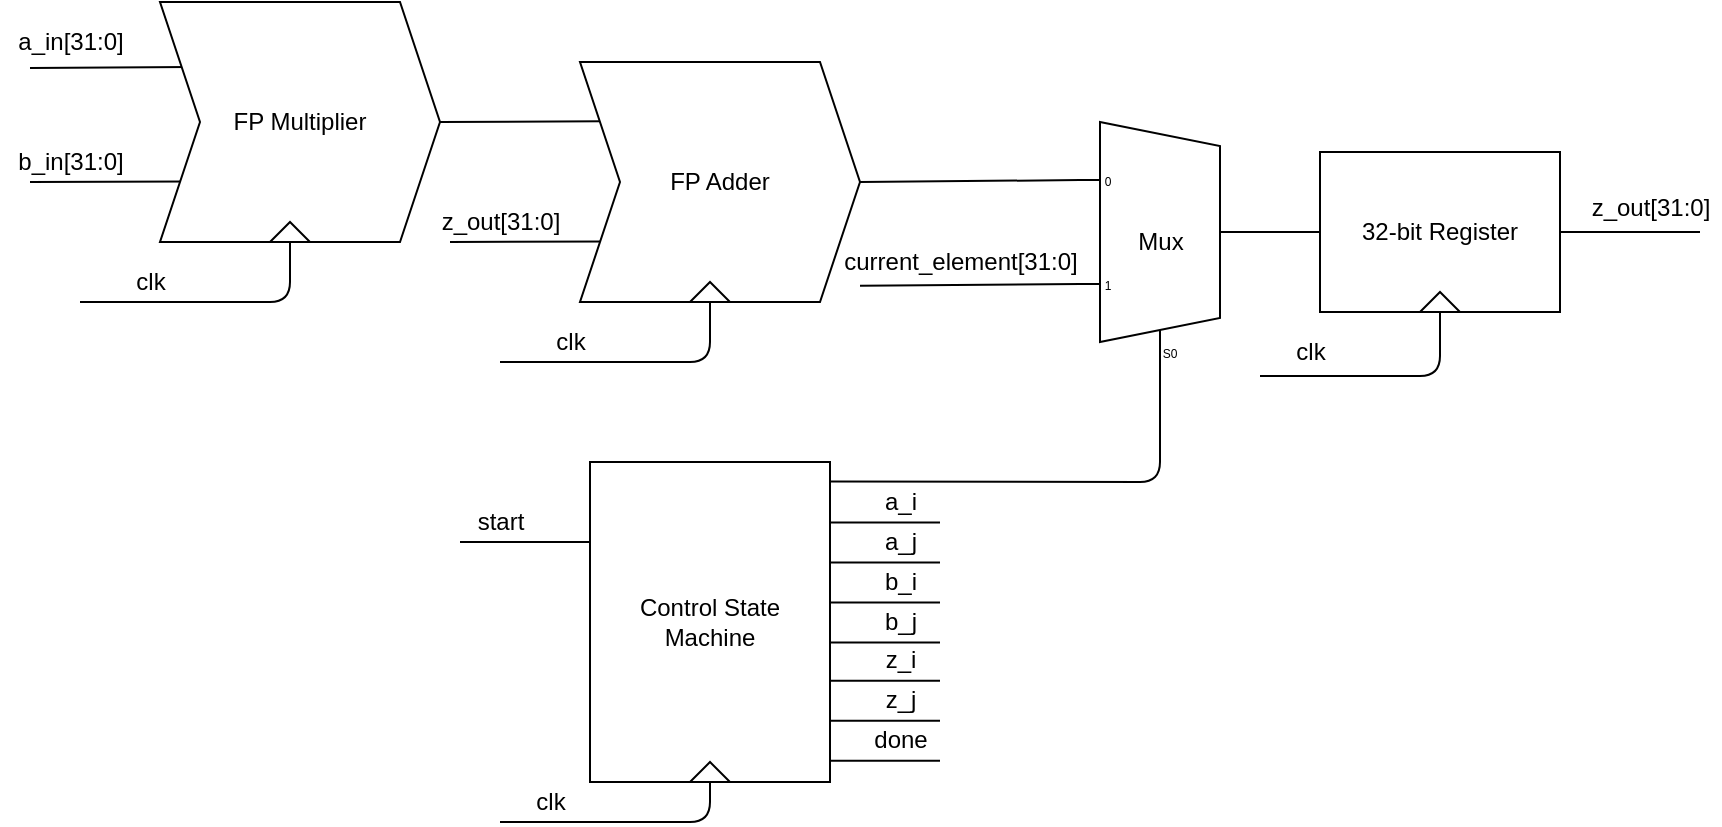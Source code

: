 <mxfile version="14.2.9" type="device"><diagram id="-G04vJpm4-7-Hg5ub_Df" name="Page-1"><mxGraphModel dx="2071" dy="622" grid="1" gridSize="10" guides="1" tooltips="1" connect="1" arrows="1" fold="1" page="1" pageScale="1" pageWidth="850" pageHeight="1100" math="0" shadow="0"><root><mxCell id="0"/><mxCell id="1" parent="0"/><mxCell id="4QA7470TJxLicfue6Tyk-1" value="32-bit Register" style="rounded=0;whiteSpace=wrap;html=1;" parent="1" vertex="1"><mxGeometry x="-90" y="395" width="120" height="80" as="geometry"/></mxCell><mxCell id="4QA7470TJxLicfue6Tyk-6" value="" style="endArrow=none;html=1;entryX=0;entryY=0.25;entryDx=0;entryDy=0;" parent="1" edge="1"><mxGeometry width="50" height="50" relative="1" as="geometry"><mxPoint x="-735" y="353" as="sourcePoint"/><mxPoint x="-655" y="352.5" as="targetPoint"/></mxGeometry></mxCell><mxCell id="4QA7470TJxLicfue6Tyk-7" value="a_in[31:0]" style="text;html=1;align=center;verticalAlign=middle;resizable=0;points=[];autosize=1;" parent="1" vertex="1"><mxGeometry x="-750" y="330" width="70" height="20" as="geometry"/></mxCell><mxCell id="4QA7470TJxLicfue6Tyk-8" value="b_in[31:0]" style="text;html=1;align=center;verticalAlign=middle;resizable=0;points=[];autosize=1;" parent="1" vertex="1"><mxGeometry x="-750" y="390" width="70" height="20" as="geometry"/></mxCell><mxCell id="4QA7470TJxLicfue6Tyk-9" value="" style="endArrow=none;html=1;entryX=-0.007;entryY=0.381;entryDx=0;entryDy=0;entryPerimeter=0;" parent="1" edge="1"><mxGeometry width="50" height="50" relative="1" as="geometry"><mxPoint x="-735" y="410" as="sourcePoint"/><mxPoint x="-655.84" y="409.77" as="targetPoint"/></mxGeometry></mxCell><mxCell id="4QA7470TJxLicfue6Tyk-16" value="FP Multiplier" style="shape=step;perimeter=stepPerimeter;whiteSpace=wrap;html=1;fixedSize=1;" parent="1" vertex="1"><mxGeometry x="-670" y="320" width="140" height="120" as="geometry"/></mxCell><mxCell id="4QA7470TJxLicfue6Tyk-17" value="" style="triangle;whiteSpace=wrap;html=1;rotation=-90;" parent="1" vertex="1"><mxGeometry x="-610" y="425" width="10" height="20" as="geometry"/></mxCell><mxCell id="4QA7470TJxLicfue6Tyk-18" value="" style="endArrow=none;html=1;exitX=0;exitY=0.5;exitDx=0;exitDy=0;" parent="1" source="4QA7470TJxLicfue6Tyk-17" edge="1"><mxGeometry width="50" height="50" relative="1" as="geometry"><mxPoint x="-570" y="380" as="sourcePoint"/><mxPoint x="-710" y="470" as="targetPoint"/><Array as="points"><mxPoint x="-605" y="470"/></Array></mxGeometry></mxCell><mxCell id="4QA7470TJxLicfue6Tyk-19" value="clk" style="text;html=1;align=center;verticalAlign=middle;resizable=0;points=[];autosize=1;" parent="1" vertex="1"><mxGeometry x="-690" y="450" width="30" height="20" as="geometry"/></mxCell><mxCell id="4QA7470TJxLicfue6Tyk-20" value="" style="endArrow=none;html=1;entryX=0;entryY=0.25;entryDx=0;entryDy=0;exitX=1;exitY=0.5;exitDx=0;exitDy=0;" parent="1" source="4QA7470TJxLicfue6Tyk-16" edge="1"><mxGeometry width="50" height="50" relative="1" as="geometry"><mxPoint x="-505" y="380" as="sourcePoint"/><mxPoint x="-425" y="379.5" as="targetPoint"/></mxGeometry></mxCell><mxCell id="4QA7470TJxLicfue6Tyk-22" value="z_out[31:0]" style="text;html=1;align=center;verticalAlign=middle;resizable=0;points=[];autosize=1;" parent="1" vertex="1"><mxGeometry x="-535" y="420" width="70" height="20" as="geometry"/></mxCell><mxCell id="4QA7470TJxLicfue6Tyk-23" value="" style="endArrow=none;html=1;entryX=-0.007;entryY=0.381;entryDx=0;entryDy=0;entryPerimeter=0;" parent="1" edge="1"><mxGeometry width="50" height="50" relative="1" as="geometry"><mxPoint x="-525" y="440" as="sourcePoint"/><mxPoint x="-445.84" y="439.77" as="targetPoint"/></mxGeometry></mxCell><mxCell id="4QA7470TJxLicfue6Tyk-24" value="FP Adder" style="shape=step;perimeter=stepPerimeter;whiteSpace=wrap;html=1;fixedSize=1;" parent="1" vertex="1"><mxGeometry x="-460" y="350" width="140" height="120" as="geometry"/></mxCell><mxCell id="4QA7470TJxLicfue6Tyk-25" value="" style="triangle;whiteSpace=wrap;html=1;rotation=-90;" parent="1" vertex="1"><mxGeometry x="-400" y="455" width="10" height="20" as="geometry"/></mxCell><mxCell id="4QA7470TJxLicfue6Tyk-26" value="" style="endArrow=none;html=1;exitX=0;exitY=0.5;exitDx=0;exitDy=0;" parent="1" source="4QA7470TJxLicfue6Tyk-25" edge="1"><mxGeometry width="50" height="50" relative="1" as="geometry"><mxPoint x="-360" y="410" as="sourcePoint"/><mxPoint x="-500" y="500" as="targetPoint"/><Array as="points"><mxPoint x="-395" y="500"/></Array></mxGeometry></mxCell><mxCell id="4QA7470TJxLicfue6Tyk-27" value="clk" style="text;html=1;align=center;verticalAlign=middle;resizable=0;points=[];autosize=1;" parent="1" vertex="1"><mxGeometry x="-480" y="480" width="30" height="20" as="geometry"/></mxCell><mxCell id="4QA7470TJxLicfue6Tyk-35" value="" style="triangle;whiteSpace=wrap;html=1;rotation=-90;" parent="1" vertex="1"><mxGeometry x="-35" y="460" width="10" height="20" as="geometry"/></mxCell><mxCell id="4QA7470TJxLicfue6Tyk-36" value="" style="endArrow=none;html=1;exitX=0;exitY=0.5;exitDx=0;exitDy=0;" parent="1" source="4QA7470TJxLicfue6Tyk-35" edge="1"><mxGeometry width="50" height="50" relative="1" as="geometry"><mxPoint x="-35" y="475" as="sourcePoint"/><mxPoint x="-120" y="507" as="targetPoint"/><Array as="points"><mxPoint x="-30" y="507"/></Array></mxGeometry></mxCell><mxCell id="4QA7470TJxLicfue6Tyk-37" value="clk" style="text;html=1;align=center;verticalAlign=middle;resizable=0;points=[];autosize=1;" parent="1" vertex="1"><mxGeometry x="-110" y="485" width="30" height="20" as="geometry"/></mxCell><mxCell id="4QA7470TJxLicfue6Tyk-43" value="" style="endArrow=none;html=1;entryX=1;entryY=0.5;entryDx=0;entryDy=0;" parent="1" target="4QA7470TJxLicfue6Tyk-1" edge="1"><mxGeometry width="50" height="50" relative="1" as="geometry"><mxPoint x="100" y="435" as="sourcePoint"/><mxPoint x="-80" y="445" as="targetPoint"/></mxGeometry></mxCell><mxCell id="4QA7470TJxLicfue6Tyk-45" value="Control State Machine" style="rounded=0;whiteSpace=wrap;html=1;" parent="1" vertex="1"><mxGeometry x="-455" y="550" width="120" height="160" as="geometry"/></mxCell><mxCell id="4QA7470TJxLicfue6Tyk-46" value="" style="triangle;whiteSpace=wrap;html=1;rotation=-90;" parent="1" vertex="1"><mxGeometry x="-400" y="695" width="10" height="20" as="geometry"/></mxCell><mxCell id="4QA7470TJxLicfue6Tyk-47" value="" style="endArrow=none;html=1;exitX=0;exitY=0.5;exitDx=0;exitDy=0;" parent="1" source="4QA7470TJxLicfue6Tyk-46" edge="1"><mxGeometry width="50" height="50" relative="1" as="geometry"><mxPoint x="-360" y="630" as="sourcePoint"/><mxPoint x="-500" y="730" as="targetPoint"/><Array as="points"><mxPoint x="-395" y="730"/></Array></mxGeometry></mxCell><mxCell id="4QA7470TJxLicfue6Tyk-48" value="clk" style="text;html=1;align=center;verticalAlign=middle;resizable=0;points=[];autosize=1;" parent="1" vertex="1"><mxGeometry x="-490" y="710" width="30" height="20" as="geometry"/></mxCell><mxCell id="4QA7470TJxLicfue6Tyk-49" value="" style="endArrow=none;html=1;entryX=1;entryY=0.25;entryDx=0;entryDy=0;" parent="1" edge="1"><mxGeometry width="50" height="50" relative="1" as="geometry"><mxPoint x="-280" y="580.21" as="sourcePoint"/><mxPoint x="-335" y="580.21" as="targetPoint"/></mxGeometry></mxCell><mxCell id="4QA7470TJxLicfue6Tyk-50" value="" style="endArrow=none;html=1;entryX=1;entryY=0.5;entryDx=0;entryDy=0;" parent="1" edge="1"><mxGeometry width="50" height="50" relative="1" as="geometry"><mxPoint x="-280" y="600.21" as="sourcePoint"/><mxPoint x="-335" y="600.21" as="targetPoint"/></mxGeometry></mxCell><mxCell id="4QA7470TJxLicfue6Tyk-53" value="a_i" style="text;html=1;align=center;verticalAlign=middle;resizable=0;points=[];autosize=1;" parent="1" vertex="1"><mxGeometry x="-315" y="560.21" width="30" height="20" as="geometry"/></mxCell><mxCell id="4QA7470TJxLicfue6Tyk-54" value="a_j" style="text;html=1;align=center;verticalAlign=middle;resizable=0;points=[];autosize=1;" parent="1" vertex="1"><mxGeometry x="-315" y="580.21" width="30" height="20" as="geometry"/></mxCell><mxCell id="4QA7470TJxLicfue6Tyk-55" value="" style="endArrow=none;html=1;entryX=1;entryY=0.25;entryDx=0;entryDy=0;" parent="1" edge="1"><mxGeometry width="50" height="50" relative="1" as="geometry"><mxPoint x="-280" y="620.21" as="sourcePoint"/><mxPoint x="-335" y="620.21" as="targetPoint"/></mxGeometry></mxCell><mxCell id="4QA7470TJxLicfue6Tyk-56" value="" style="endArrow=none;html=1;entryX=1;entryY=0.5;entryDx=0;entryDy=0;" parent="1" edge="1"><mxGeometry width="50" height="50" relative="1" as="geometry"><mxPoint x="-280" y="640.21" as="sourcePoint"/><mxPoint x="-335" y="640.21" as="targetPoint"/></mxGeometry></mxCell><mxCell id="4QA7470TJxLicfue6Tyk-57" value="b_i" style="text;html=1;align=center;verticalAlign=middle;resizable=0;points=[];autosize=1;" parent="1" vertex="1"><mxGeometry x="-315" y="600.21" width="30" height="20" as="geometry"/></mxCell><mxCell id="4QA7470TJxLicfue6Tyk-58" value="b_j" style="text;html=1;align=center;verticalAlign=middle;resizable=0;points=[];autosize=1;" parent="1" vertex="1"><mxGeometry x="-315" y="620.21" width="30" height="20" as="geometry"/></mxCell><mxCell id="4QA7470TJxLicfue6Tyk-59" value="" style="endArrow=none;html=1;entryX=1;entryY=0.5;entryDx=0;entryDy=0;" parent="1" edge="1"><mxGeometry width="50" height="50" relative="1" as="geometry"><mxPoint x="-280" y="659.38" as="sourcePoint"/><mxPoint x="-335" y="659.38" as="targetPoint"/></mxGeometry></mxCell><mxCell id="4QA7470TJxLicfue6Tyk-60" value="" style="endArrow=none;html=1;entryX=1;entryY=0.25;entryDx=0;entryDy=0;" parent="1" edge="1"><mxGeometry width="50" height="50" relative="1" as="geometry"><mxPoint x="-280" y="679.38" as="sourcePoint"/><mxPoint x="-335" y="679.38" as="targetPoint"/></mxGeometry></mxCell><mxCell id="4QA7470TJxLicfue6Tyk-61" value="" style="endArrow=none;html=1;entryX=1;entryY=0.5;entryDx=0;entryDy=0;" parent="1" edge="1"><mxGeometry width="50" height="50" relative="1" as="geometry"><mxPoint x="-280" y="699.38" as="sourcePoint"/><mxPoint x="-335" y="699.38" as="targetPoint"/></mxGeometry></mxCell><mxCell id="4QA7470TJxLicfue6Tyk-62" value="z_j" style="text;html=1;align=center;verticalAlign=middle;resizable=0;points=[];autosize=1;" parent="1" vertex="1"><mxGeometry x="-315" y="659.38" width="30" height="20" as="geometry"/></mxCell><mxCell id="4QA7470TJxLicfue6Tyk-63" value="done" style="text;html=1;align=center;verticalAlign=middle;resizable=0;points=[];autosize=1;" parent="1" vertex="1"><mxGeometry x="-320" y="679.38" width="40" height="20" as="geometry"/></mxCell><mxCell id="4QA7470TJxLicfue6Tyk-64" value="z_i" style="text;html=1;align=center;verticalAlign=middle;resizable=0;points=[];autosize=1;" parent="1" vertex="1"><mxGeometry x="-315" y="639.38" width="30" height="20" as="geometry"/></mxCell><mxCell id="4QA7470TJxLicfue6Tyk-65" value="" style="endArrow=none;html=1;entryX=0;entryY=0.25;entryDx=0;entryDy=0;" parent="1" target="4QA7470TJxLicfue6Tyk-45" edge="1"><mxGeometry width="50" height="50" relative="1" as="geometry"><mxPoint x="-520" y="590" as="sourcePoint"/><mxPoint x="-370" y="760" as="targetPoint"/></mxGeometry></mxCell><mxCell id="4QA7470TJxLicfue6Tyk-66" value="start" style="text;html=1;align=center;verticalAlign=middle;resizable=0;points=[];autosize=1;" parent="1" vertex="1"><mxGeometry x="-520" y="570" width="40" height="20" as="geometry"/></mxCell><mxCell id="vJI7nTXoTl1Xapy-Me18-2" value="Mux" style="shadow=0;dashed=0;align=center;html=1;strokeWidth=1;shape=mxgraph.electrical.abstract.mux2;" vertex="1" parent="1"><mxGeometry x="-210" y="380" width="80" height="120" as="geometry"/></mxCell><mxCell id="vJI7nTXoTl1Xapy-Me18-4" value="" style="endArrow=none;html=1;entryX=0;entryY=0.5;entryDx=0;entryDy=0;exitX=1;exitY=0.5;exitDx=0;exitDy=-5;exitPerimeter=0;" edge="1" parent="1" source="vJI7nTXoTl1Xapy-Me18-2" target="4QA7470TJxLicfue6Tyk-1"><mxGeometry width="50" height="50" relative="1" as="geometry"><mxPoint x="-120" y="420" as="sourcePoint"/><mxPoint x="-80" y="310" as="targetPoint"/></mxGeometry></mxCell><mxCell id="vJI7nTXoTl1Xapy-Me18-6" value="" style="endArrow=none;html=1;entryX=0;entryY=0.217;entryDx=0;entryDy=3;exitX=1;exitY=0.5;exitDx=0;exitDy=0;entryPerimeter=0;" edge="1" parent="1" source="4QA7470TJxLicfue6Tyk-24" target="vJI7nTXoTl1Xapy-Me18-2"><mxGeometry width="50" height="50" relative="1" as="geometry"><mxPoint x="-120" y="445" as="sourcePoint"/><mxPoint x="-80" y="445" as="targetPoint"/></mxGeometry></mxCell><mxCell id="vJI7nTXoTl1Xapy-Me18-7" value="" style="endArrow=none;html=1;exitX=1;exitY=0.5;exitDx=0;exitDy=0;entryX=0;entryY=0.65;entryDx=0;entryDy=3;entryPerimeter=0;" edge="1" parent="1" target="vJI7nTXoTl1Xapy-Me18-2"><mxGeometry width="50" height="50" relative="1" as="geometry"><mxPoint x="-320" y="461.82" as="sourcePoint"/><mxPoint x="-210" y="461" as="targetPoint"/></mxGeometry></mxCell><mxCell id="vJI7nTXoTl1Xapy-Me18-8" value="current_element[31:0]" style="text;html=1;align=center;verticalAlign=middle;resizable=0;points=[];autosize=1;" vertex="1" parent="1"><mxGeometry x="-335" y="440" width="130" height="20" as="geometry"/></mxCell><mxCell id="vJI7nTXoTl1Xapy-Me18-9" value="" style="endArrow=none;html=1;entryX=1;entryY=0.25;entryDx=0;entryDy=0;exitX=0.375;exitY=1;exitDx=10;exitDy=0;exitPerimeter=0;" edge="1" parent="1" source="vJI7nTXoTl1Xapy-Me18-2"><mxGeometry width="50" height="50" relative="1" as="geometry"><mxPoint x="-280" y="559.81" as="sourcePoint"/><mxPoint x="-335" y="559.81" as="targetPoint"/><Array as="points"><mxPoint x="-170" y="560"/></Array></mxGeometry></mxCell><mxCell id="vJI7nTXoTl1Xapy-Me18-12" value="z_out[31:0]" style="text;html=1;align=center;verticalAlign=middle;resizable=0;points=[];autosize=1;" vertex="1" parent="1"><mxGeometry x="40" y="413" width="70" height="20" as="geometry"/></mxCell></root></mxGraphModel></diagram></mxfile>
